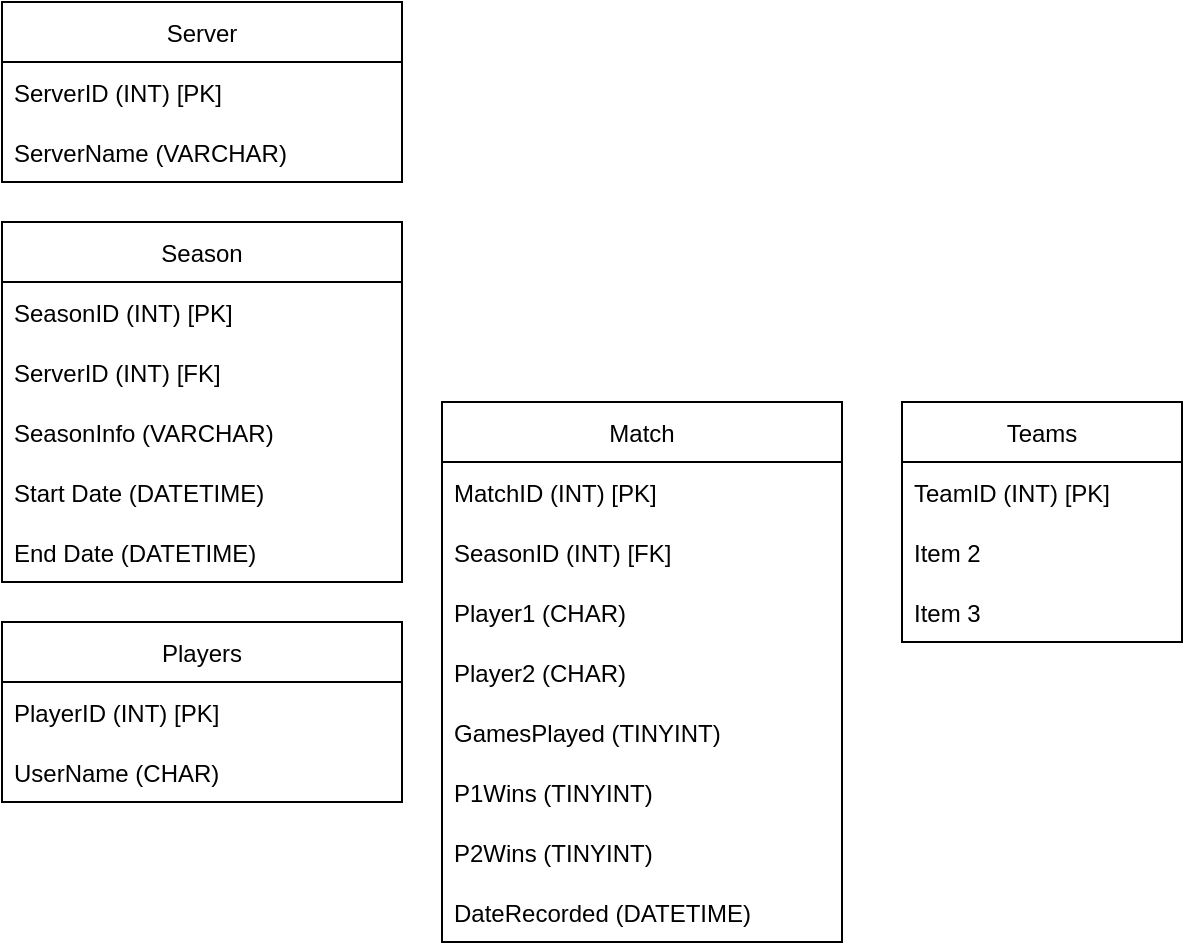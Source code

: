<mxfile version="16.6.1" type="github">
  <diagram id="Er6lNVDn4B2VuYiR8_et" name="Page-1">
    <mxGraphModel dx="785" dy="1121" grid="1" gridSize="10" guides="1" tooltips="1" connect="1" arrows="1" fold="1" page="1" pageScale="1" pageWidth="850" pageHeight="1100" math="0" shadow="0">
      <root>
        <mxCell id="0" />
        <mxCell id="1" parent="0" />
        <mxCell id="5BW_tHudnOTtSBd-slWF-1" value="Players" style="swimlane;fontStyle=0;childLayout=stackLayout;horizontal=1;startSize=30;horizontalStack=0;resizeParent=1;resizeParentMax=0;resizeLast=0;collapsible=1;marginBottom=0;" vertex="1" parent="1">
          <mxGeometry x="40" y="350" width="200" height="90" as="geometry" />
        </mxCell>
        <mxCell id="5BW_tHudnOTtSBd-slWF-2" value="PlayerID (INT) [PK]" style="text;strokeColor=none;fillColor=none;align=left;verticalAlign=middle;spacingLeft=4;spacingRight=4;overflow=hidden;points=[[0,0.5],[1,0.5]];portConstraint=eastwest;rotatable=0;" vertex="1" parent="5BW_tHudnOTtSBd-slWF-1">
          <mxGeometry y="30" width="200" height="30" as="geometry" />
        </mxCell>
        <mxCell id="5BW_tHudnOTtSBd-slWF-29" value="UserName (CHAR)" style="text;strokeColor=none;fillColor=none;align=left;verticalAlign=middle;spacingLeft=4;spacingRight=4;overflow=hidden;points=[[0,0.5],[1,0.5]];portConstraint=eastwest;rotatable=0;" vertex="1" parent="5BW_tHudnOTtSBd-slWF-1">
          <mxGeometry y="60" width="200" height="30" as="geometry" />
        </mxCell>
        <mxCell id="5BW_tHudnOTtSBd-slWF-5" value="Season" style="swimlane;fontStyle=0;childLayout=stackLayout;horizontal=1;startSize=30;horizontalStack=0;resizeParent=1;resizeParentMax=0;resizeLast=0;collapsible=1;marginBottom=0;" vertex="1" parent="1">
          <mxGeometry x="40" y="150" width="200" height="180" as="geometry" />
        </mxCell>
        <mxCell id="5BW_tHudnOTtSBd-slWF-20" value="SeasonID (INT) [PK] " style="text;strokeColor=none;fillColor=none;align=left;verticalAlign=middle;spacingLeft=4;spacingRight=4;overflow=hidden;points=[[0,0.5],[1,0.5]];portConstraint=eastwest;rotatable=0;" vertex="1" parent="5BW_tHudnOTtSBd-slWF-5">
          <mxGeometry y="30" width="200" height="30" as="geometry" />
        </mxCell>
        <mxCell id="5BW_tHudnOTtSBd-slWF-7" value="ServerID (INT) [FK]" style="text;strokeColor=none;fillColor=none;align=left;verticalAlign=middle;spacingLeft=4;spacingRight=4;overflow=hidden;points=[[0,0.5],[1,0.5]];portConstraint=eastwest;rotatable=0;" vertex="1" parent="5BW_tHudnOTtSBd-slWF-5">
          <mxGeometry y="60" width="200" height="30" as="geometry" />
        </mxCell>
        <mxCell id="5BW_tHudnOTtSBd-slWF-6" value="SeasonInfo (VARCHAR)" style="text;strokeColor=none;fillColor=none;align=left;verticalAlign=middle;spacingLeft=4;spacingRight=4;overflow=hidden;points=[[0,0.5],[1,0.5]];portConstraint=eastwest;rotatable=0;" vertex="1" parent="5BW_tHudnOTtSBd-slWF-5">
          <mxGeometry y="90" width="200" height="30" as="geometry" />
        </mxCell>
        <mxCell id="5BW_tHudnOTtSBd-slWF-8" value="Start Date (DATETIME)" style="text;strokeColor=none;fillColor=none;align=left;verticalAlign=middle;spacingLeft=4;spacingRight=4;overflow=hidden;points=[[0,0.5],[1,0.5]];portConstraint=eastwest;rotatable=0;" vertex="1" parent="5BW_tHudnOTtSBd-slWF-5">
          <mxGeometry y="120" width="200" height="30" as="geometry" />
        </mxCell>
        <mxCell id="5BW_tHudnOTtSBd-slWF-19" value="End Date (DATETIME)" style="text;strokeColor=none;fillColor=none;align=left;verticalAlign=middle;spacingLeft=4;spacingRight=4;overflow=hidden;points=[[0,0.5],[1,0.5]];portConstraint=eastwest;rotatable=0;" vertex="1" parent="5BW_tHudnOTtSBd-slWF-5">
          <mxGeometry y="150" width="200" height="30" as="geometry" />
        </mxCell>
        <mxCell id="5BW_tHudnOTtSBd-slWF-9" value="Server" style="swimlane;fontStyle=0;childLayout=stackLayout;horizontal=1;startSize=30;horizontalStack=0;resizeParent=1;resizeParentMax=0;resizeLast=0;collapsible=1;marginBottom=0;" vertex="1" parent="1">
          <mxGeometry x="40" y="40" width="200" height="90" as="geometry" />
        </mxCell>
        <mxCell id="5BW_tHudnOTtSBd-slWF-10" value="ServerID (INT) [PK]" style="text;strokeColor=none;fillColor=none;align=left;verticalAlign=middle;spacingLeft=4;spacingRight=4;overflow=hidden;points=[[0,0.5],[1,0.5]];portConstraint=eastwest;rotatable=0;" vertex="1" parent="5BW_tHudnOTtSBd-slWF-9">
          <mxGeometry y="30" width="200" height="30" as="geometry" />
        </mxCell>
        <mxCell id="5BW_tHudnOTtSBd-slWF-11" value="ServerName (VARCHAR)" style="text;strokeColor=none;fillColor=none;align=left;verticalAlign=middle;spacingLeft=4;spacingRight=4;overflow=hidden;points=[[0,0.5],[1,0.5]];portConstraint=eastwest;rotatable=0;" vertex="1" parent="5BW_tHudnOTtSBd-slWF-9">
          <mxGeometry y="60" width="200" height="30" as="geometry" />
        </mxCell>
        <mxCell id="5BW_tHudnOTtSBd-slWF-21" value="Match" style="swimlane;fontStyle=0;childLayout=stackLayout;horizontal=1;startSize=30;horizontalStack=0;resizeParent=1;resizeParentMax=0;resizeLast=0;collapsible=1;marginBottom=0;" vertex="1" parent="1">
          <mxGeometry x="260" y="240" width="200" height="270" as="geometry" />
        </mxCell>
        <mxCell id="5BW_tHudnOTtSBd-slWF-34" value="MatchID (INT) [PK]" style="text;strokeColor=none;fillColor=none;align=left;verticalAlign=middle;spacingLeft=4;spacingRight=4;overflow=hidden;points=[[0,0.5],[1,0.5]];portConstraint=eastwest;rotatable=0;" vertex="1" parent="5BW_tHudnOTtSBd-slWF-21">
          <mxGeometry y="30" width="200" height="30" as="geometry" />
        </mxCell>
        <mxCell id="5BW_tHudnOTtSBd-slWF-22" value="SeasonID (INT) [FK]" style="text;strokeColor=none;fillColor=none;align=left;verticalAlign=middle;spacingLeft=4;spacingRight=4;overflow=hidden;points=[[0,0.5],[1,0.5]];portConstraint=eastwest;rotatable=0;" vertex="1" parent="5BW_tHudnOTtSBd-slWF-21">
          <mxGeometry y="60" width="200" height="30" as="geometry" />
        </mxCell>
        <mxCell id="5BW_tHudnOTtSBd-slWF-23" value="Player1 (CHAR)" style="text;strokeColor=none;fillColor=none;align=left;verticalAlign=middle;spacingLeft=4;spacingRight=4;overflow=hidden;points=[[0,0.5],[1,0.5]];portConstraint=eastwest;rotatable=0;" vertex="1" parent="5BW_tHudnOTtSBd-slWF-21">
          <mxGeometry y="90" width="200" height="30" as="geometry" />
        </mxCell>
        <mxCell id="5BW_tHudnOTtSBd-slWF-35" value="Player2 (CHAR)" style="text;strokeColor=none;fillColor=none;align=left;verticalAlign=middle;spacingLeft=4;spacingRight=4;overflow=hidden;points=[[0,0.5],[1,0.5]];portConstraint=eastwest;rotatable=0;" vertex="1" parent="5BW_tHudnOTtSBd-slWF-21">
          <mxGeometry y="120" width="200" height="30" as="geometry" />
        </mxCell>
        <mxCell id="5BW_tHudnOTtSBd-slWF-36" value="GamesPlayed (TINYINT)" style="text;strokeColor=none;fillColor=none;align=left;verticalAlign=middle;spacingLeft=4;spacingRight=4;overflow=hidden;points=[[0,0.5],[1,0.5]];portConstraint=eastwest;rotatable=0;" vertex="1" parent="5BW_tHudnOTtSBd-slWF-21">
          <mxGeometry y="150" width="200" height="30" as="geometry" />
        </mxCell>
        <mxCell id="5BW_tHudnOTtSBd-slWF-38" value="P1Wins (TINYINT)" style="text;strokeColor=none;fillColor=none;align=left;verticalAlign=middle;spacingLeft=4;spacingRight=4;overflow=hidden;points=[[0,0.5],[1,0.5]];portConstraint=eastwest;rotatable=0;" vertex="1" parent="5BW_tHudnOTtSBd-slWF-21">
          <mxGeometry y="180" width="200" height="30" as="geometry" />
        </mxCell>
        <mxCell id="5BW_tHudnOTtSBd-slWF-37" value="P2Wins (TINYINT)" style="text;strokeColor=none;fillColor=none;align=left;verticalAlign=middle;spacingLeft=4;spacingRight=4;overflow=hidden;points=[[0,0.5],[1,0.5]];portConstraint=eastwest;rotatable=0;" vertex="1" parent="5BW_tHudnOTtSBd-slWF-21">
          <mxGeometry y="210" width="200" height="30" as="geometry" />
        </mxCell>
        <mxCell id="5BW_tHudnOTtSBd-slWF-25" value="DateRecorded (DATETIME)" style="text;strokeColor=none;fillColor=none;align=left;verticalAlign=middle;spacingLeft=4;spacingRight=4;overflow=hidden;points=[[0,0.5],[1,0.5]];portConstraint=eastwest;rotatable=0;" vertex="1" parent="5BW_tHudnOTtSBd-slWF-21">
          <mxGeometry y="240" width="200" height="30" as="geometry" />
        </mxCell>
        <mxCell id="5BW_tHudnOTtSBd-slWF-30" value="Teams" style="swimlane;fontStyle=0;childLayout=stackLayout;horizontal=1;startSize=30;horizontalStack=0;resizeParent=1;resizeParentMax=0;resizeLast=0;collapsible=1;marginBottom=0;" vertex="1" parent="1">
          <mxGeometry x="490" y="240" width="140" height="120" as="geometry" />
        </mxCell>
        <mxCell id="5BW_tHudnOTtSBd-slWF-31" value="TeamID (INT) [PK]" style="text;strokeColor=none;fillColor=none;align=left;verticalAlign=middle;spacingLeft=4;spacingRight=4;overflow=hidden;points=[[0,0.5],[1,0.5]];portConstraint=eastwest;rotatable=0;" vertex="1" parent="5BW_tHudnOTtSBd-slWF-30">
          <mxGeometry y="30" width="140" height="30" as="geometry" />
        </mxCell>
        <mxCell id="5BW_tHudnOTtSBd-slWF-32" value="Item 2" style="text;strokeColor=none;fillColor=none;align=left;verticalAlign=middle;spacingLeft=4;spacingRight=4;overflow=hidden;points=[[0,0.5],[1,0.5]];portConstraint=eastwest;rotatable=0;" vertex="1" parent="5BW_tHudnOTtSBd-slWF-30">
          <mxGeometry y="60" width="140" height="30" as="geometry" />
        </mxCell>
        <mxCell id="5BW_tHudnOTtSBd-slWF-33" value="Item 3" style="text;strokeColor=none;fillColor=none;align=left;verticalAlign=middle;spacingLeft=4;spacingRight=4;overflow=hidden;points=[[0,0.5],[1,0.5]];portConstraint=eastwest;rotatable=0;" vertex="1" parent="5BW_tHudnOTtSBd-slWF-30">
          <mxGeometry y="90" width="140" height="30" as="geometry" />
        </mxCell>
      </root>
    </mxGraphModel>
  </diagram>
</mxfile>
